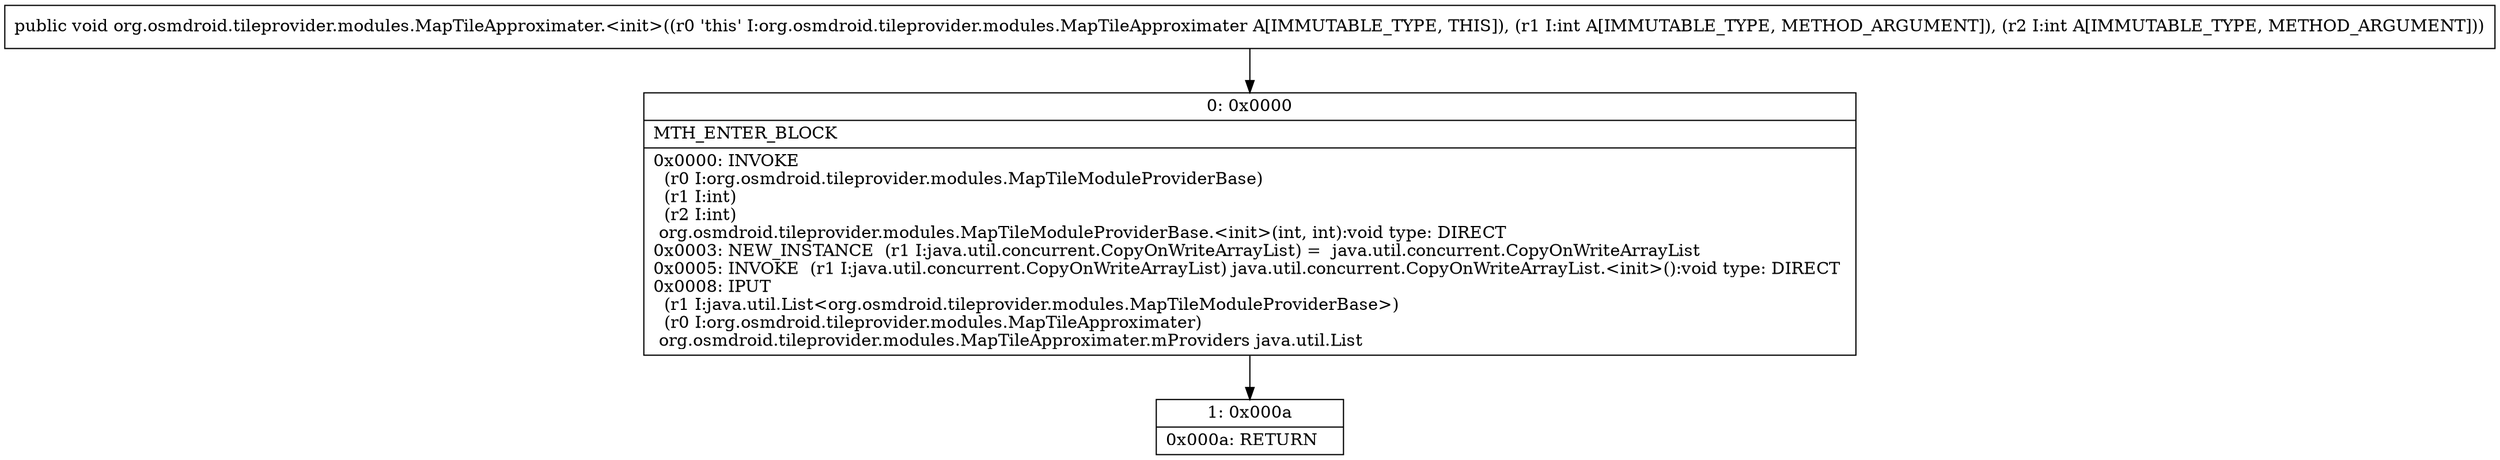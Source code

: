 digraph "CFG fororg.osmdroid.tileprovider.modules.MapTileApproximater.\<init\>(II)V" {
Node_0 [shape=record,label="{0\:\ 0x0000|MTH_ENTER_BLOCK\l|0x0000: INVOKE  \l  (r0 I:org.osmdroid.tileprovider.modules.MapTileModuleProviderBase)\l  (r1 I:int)\l  (r2 I:int)\l org.osmdroid.tileprovider.modules.MapTileModuleProviderBase.\<init\>(int, int):void type: DIRECT \l0x0003: NEW_INSTANCE  (r1 I:java.util.concurrent.CopyOnWriteArrayList) =  java.util.concurrent.CopyOnWriteArrayList \l0x0005: INVOKE  (r1 I:java.util.concurrent.CopyOnWriteArrayList) java.util.concurrent.CopyOnWriteArrayList.\<init\>():void type: DIRECT \l0x0008: IPUT  \l  (r1 I:java.util.List\<org.osmdroid.tileprovider.modules.MapTileModuleProviderBase\>)\l  (r0 I:org.osmdroid.tileprovider.modules.MapTileApproximater)\l org.osmdroid.tileprovider.modules.MapTileApproximater.mProviders java.util.List \l}"];
Node_1 [shape=record,label="{1\:\ 0x000a|0x000a: RETURN   \l}"];
MethodNode[shape=record,label="{public void org.osmdroid.tileprovider.modules.MapTileApproximater.\<init\>((r0 'this' I:org.osmdroid.tileprovider.modules.MapTileApproximater A[IMMUTABLE_TYPE, THIS]), (r1 I:int A[IMMUTABLE_TYPE, METHOD_ARGUMENT]), (r2 I:int A[IMMUTABLE_TYPE, METHOD_ARGUMENT])) }"];
MethodNode -> Node_0;
Node_0 -> Node_1;
}

